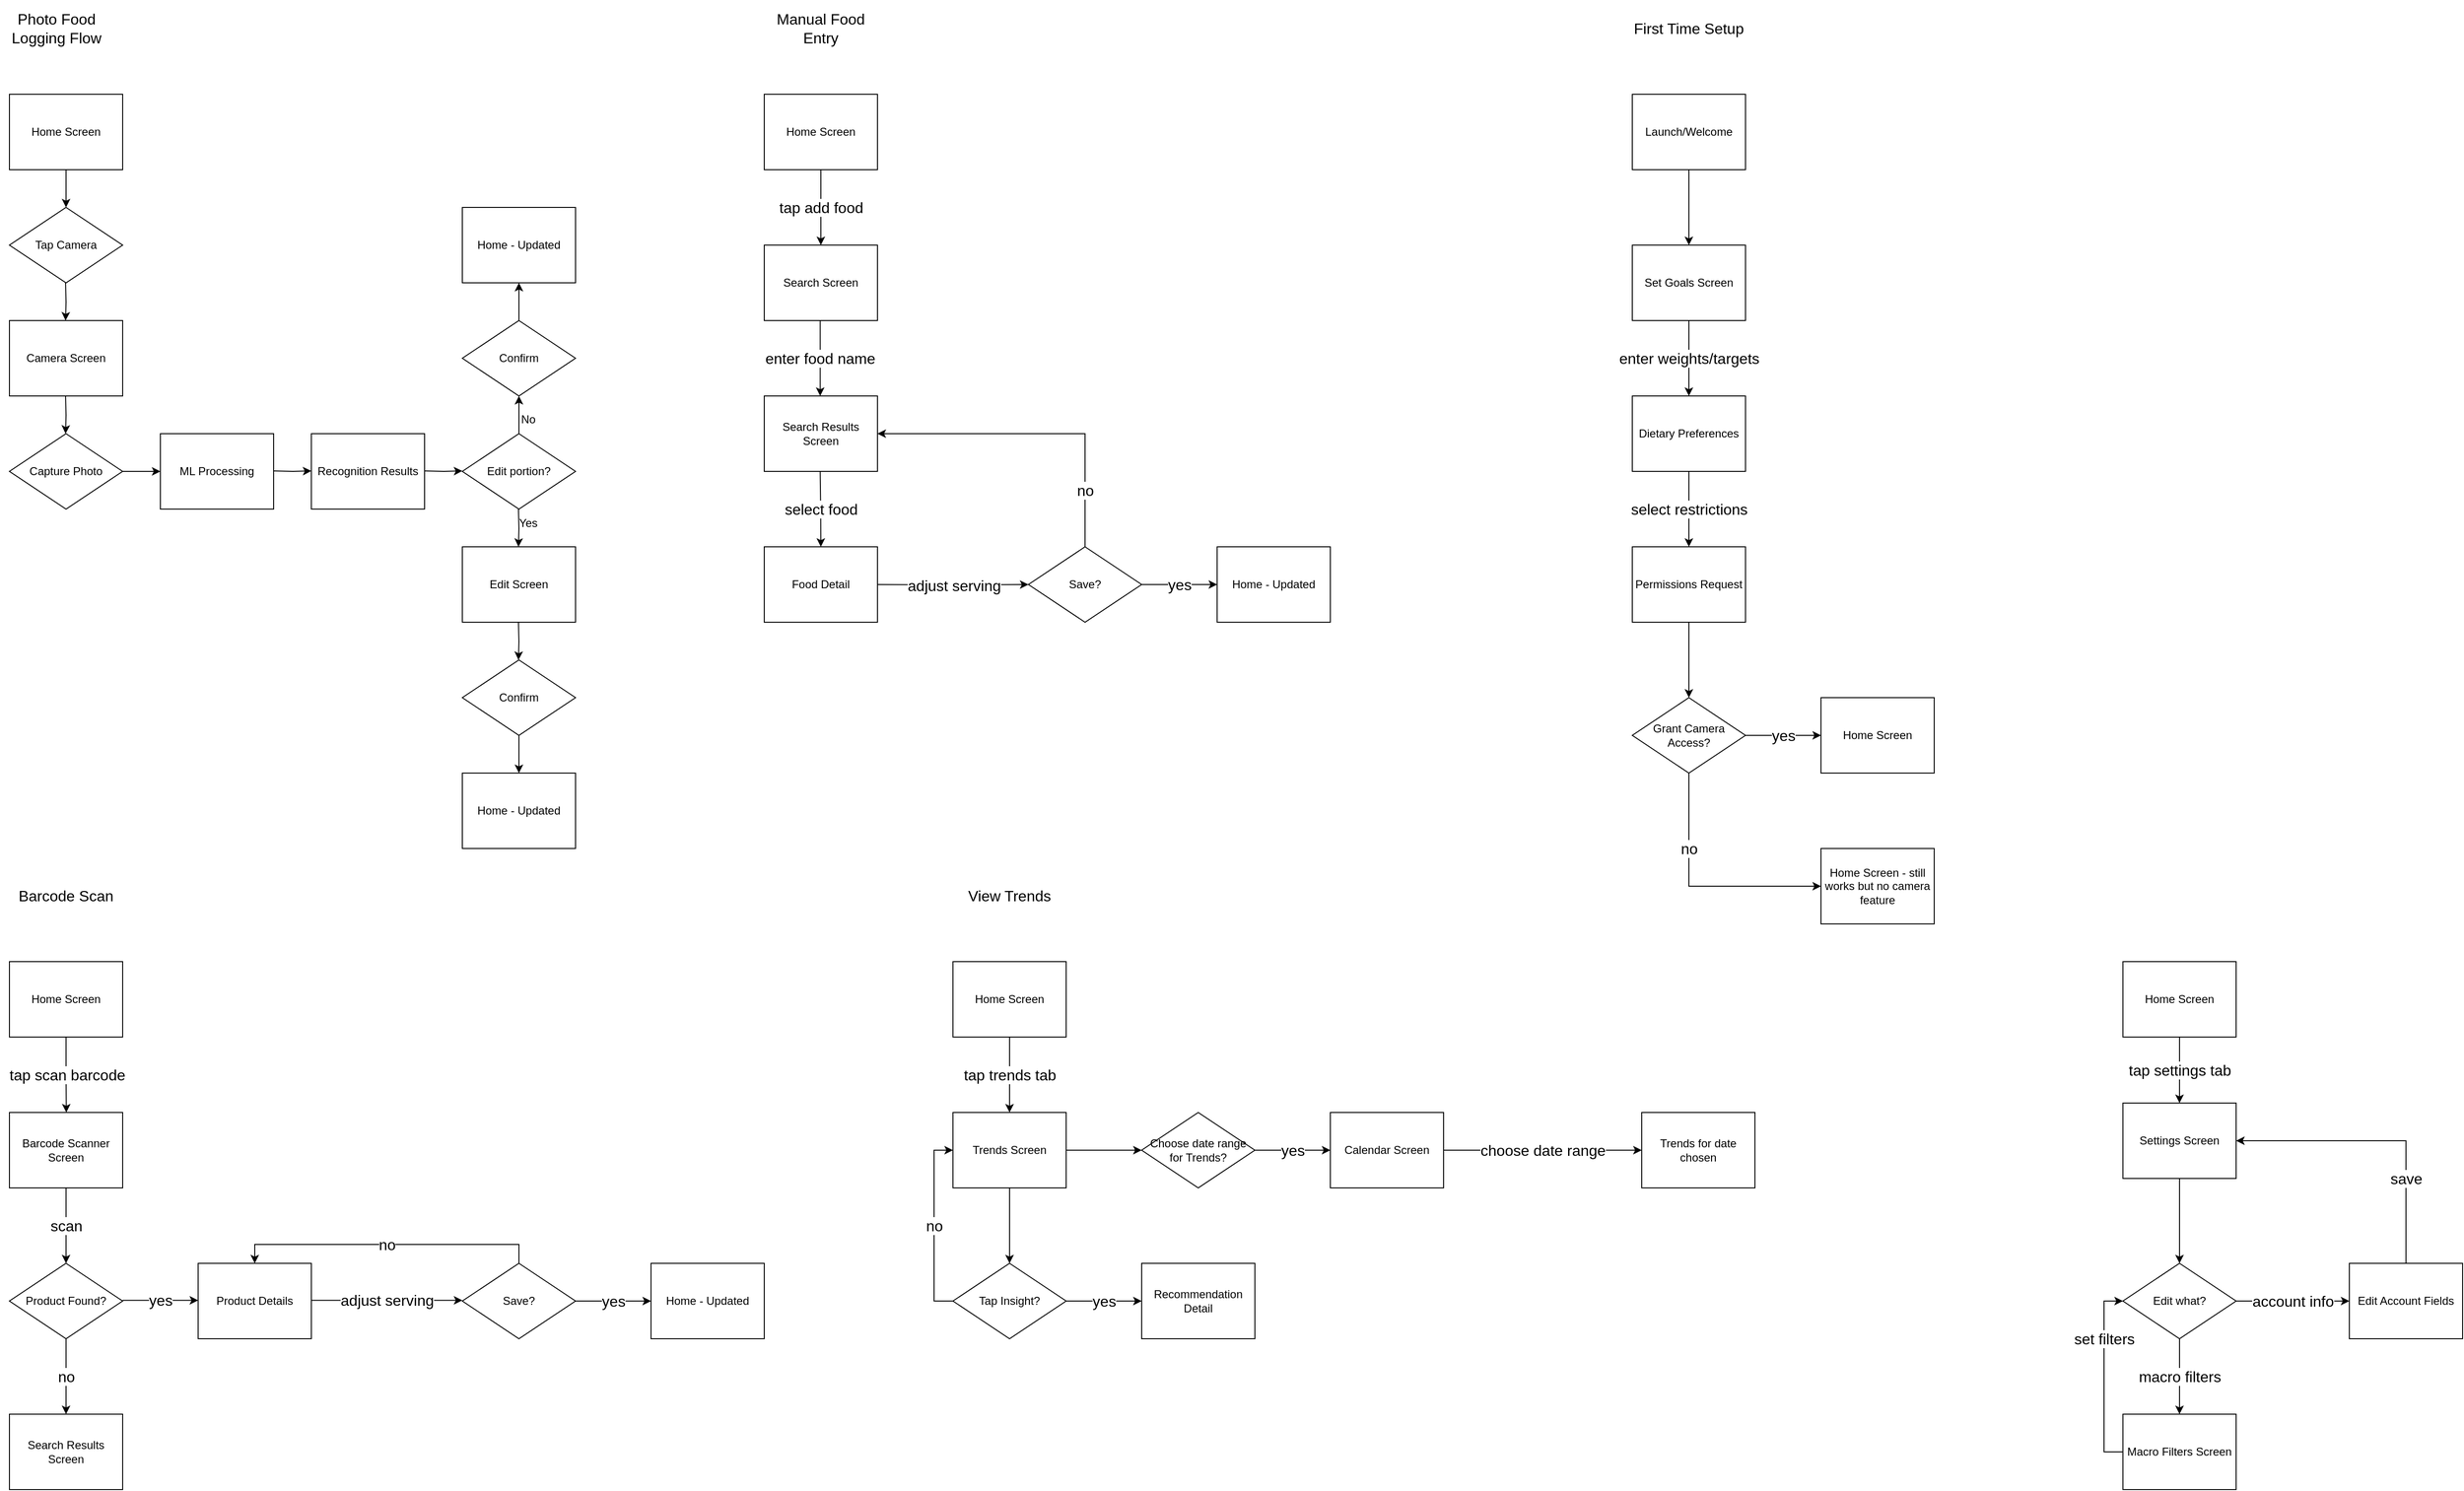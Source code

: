 <mxfile version="28.2.5">
  <diagram name="Page-1" id="edf60f1a-56cd-e834-aa8a-f176f3a09ee4">
    <mxGraphModel dx="2636" dy="2608" grid="1" gridSize="10" guides="1" tooltips="1" connect="1" arrows="1" fold="1" page="1" pageScale="1" pageWidth="1100" pageHeight="850" background="none" math="0" shadow="0">
      <root>
        <mxCell id="0" />
        <mxCell id="1" parent="0" />
        <mxCell id="UQSMR9rfrxmfWVXOI2dR-1" style="edgeStyle=orthogonalEdgeStyle;rounded=0;orthogonalLoop=1;jettySize=auto;html=1;exitX=0.5;exitY=1;exitDx=0;exitDy=0;" edge="1" parent="1" source="0BhQRku9kcQ7Qq6cpFIh-1">
          <mxGeometry relative="1" as="geometry">
            <mxPoint x="140" y="-630" as="sourcePoint" />
            <mxPoint x="140" y="-600" as="targetPoint" />
          </mxGeometry>
        </mxCell>
        <mxCell id="0BhQRku9kcQ7Qq6cpFIh-1" value="Home Screen" style="rounded=0;whiteSpace=wrap;html=1;" parent="1" vertex="1">
          <mxGeometry x="80" y="-720" width="120" height="80" as="geometry" />
        </mxCell>
        <mxCell id="0BhQRku9kcQ7Qq6cpFIh-2" value="Tap Camera" style="rhombus;whiteSpace=wrap;html=1;" parent="1" vertex="1">
          <mxGeometry x="80" y="-600" width="120" height="80" as="geometry" />
        </mxCell>
        <mxCell id="0BhQRku9kcQ7Qq6cpFIh-3" value="&lt;font style=&quot;font-size: 16px;&quot;&gt;Photo Food Logging Flow&lt;/font&gt;" style="text;html=1;align=center;verticalAlign=middle;whiteSpace=wrap;rounded=0;" parent="1" vertex="1">
          <mxGeometry x="70" y="-820" width="120" height="60" as="geometry" />
        </mxCell>
        <mxCell id="UQSMR9rfrxmfWVXOI2dR-3" value="Camera Screen" style="rounded=0;whiteSpace=wrap;html=1;" vertex="1" parent="1">
          <mxGeometry x="80" y="-480" width="120" height="80" as="geometry" />
        </mxCell>
        <mxCell id="UQSMR9rfrxmfWVXOI2dR-4" style="edgeStyle=orthogonalEdgeStyle;rounded=0;orthogonalLoop=1;jettySize=auto;html=1;exitX=0.5;exitY=1;exitDx=0;exitDy=0;" edge="1" parent="1">
          <mxGeometry relative="1" as="geometry">
            <mxPoint x="139.5" y="-520" as="sourcePoint" />
            <mxPoint x="139.5" y="-480" as="targetPoint" />
          </mxGeometry>
        </mxCell>
        <mxCell id="UQSMR9rfrxmfWVXOI2dR-10" style="edgeStyle=orthogonalEdgeStyle;rounded=0;orthogonalLoop=1;jettySize=auto;html=1;exitX=1;exitY=0.5;exitDx=0;exitDy=0;entryX=0;entryY=0.5;entryDx=0;entryDy=0;" edge="1" parent="1" source="UQSMR9rfrxmfWVXOI2dR-5" target="UQSMR9rfrxmfWVXOI2dR-7">
          <mxGeometry relative="1" as="geometry" />
        </mxCell>
        <mxCell id="UQSMR9rfrxmfWVXOI2dR-5" value="Capture Photo" style="rhombus;whiteSpace=wrap;html=1;" vertex="1" parent="1">
          <mxGeometry x="80" y="-360" width="120" height="80" as="geometry" />
        </mxCell>
        <mxCell id="UQSMR9rfrxmfWVXOI2dR-6" style="edgeStyle=orthogonalEdgeStyle;rounded=0;orthogonalLoop=1;jettySize=auto;html=1;exitX=0.5;exitY=1;exitDx=0;exitDy=0;" edge="1" parent="1">
          <mxGeometry relative="1" as="geometry">
            <mxPoint x="139.5" y="-400" as="sourcePoint" />
            <mxPoint x="139.5" y="-360" as="targetPoint" />
          </mxGeometry>
        </mxCell>
        <mxCell id="UQSMR9rfrxmfWVXOI2dR-7" value="ML Processing" style="rounded=0;whiteSpace=wrap;html=1;" vertex="1" parent="1">
          <mxGeometry x="240" y="-360" width="120" height="80" as="geometry" />
        </mxCell>
        <mxCell id="UQSMR9rfrxmfWVXOI2dR-11" value="Recognition Results" style="rounded=0;whiteSpace=wrap;html=1;" vertex="1" parent="1">
          <mxGeometry x="400" y="-360" width="120" height="80" as="geometry" />
        </mxCell>
        <mxCell id="UQSMR9rfrxmfWVXOI2dR-18" style="edgeStyle=orthogonalEdgeStyle;rounded=0;orthogonalLoop=1;jettySize=auto;html=1;exitX=0.5;exitY=0;exitDx=0;exitDy=0;entryX=0.5;entryY=1;entryDx=0;entryDy=0;" edge="1" parent="1" source="UQSMR9rfrxmfWVXOI2dR-12" target="UQSMR9rfrxmfWVXOI2dR-17">
          <mxGeometry relative="1" as="geometry" />
        </mxCell>
        <mxCell id="UQSMR9rfrxmfWVXOI2dR-12" value="Edit portion?" style="rhombus;whiteSpace=wrap;html=1;" vertex="1" parent="1">
          <mxGeometry x="560" y="-360" width="120" height="80" as="geometry" />
        </mxCell>
        <mxCell id="UQSMR9rfrxmfWVXOI2dR-13" style="edgeStyle=orthogonalEdgeStyle;rounded=0;orthogonalLoop=1;jettySize=auto;html=1;exitX=1;exitY=0.5;exitDx=0;exitDy=0;entryX=0;entryY=0.5;entryDx=0;entryDy=0;" edge="1" parent="1">
          <mxGeometry relative="1" as="geometry">
            <mxPoint x="360" y="-320.5" as="sourcePoint" />
            <mxPoint x="400" y="-320.5" as="targetPoint" />
          </mxGeometry>
        </mxCell>
        <mxCell id="UQSMR9rfrxmfWVXOI2dR-16" style="edgeStyle=orthogonalEdgeStyle;rounded=0;orthogonalLoop=1;jettySize=auto;html=1;exitX=1;exitY=0.5;exitDx=0;exitDy=0;entryX=0;entryY=0.5;entryDx=0;entryDy=0;" edge="1" parent="1">
          <mxGeometry relative="1" as="geometry">
            <mxPoint x="520" y="-320.5" as="sourcePoint" />
            <mxPoint x="560" y="-320.5" as="targetPoint" />
          </mxGeometry>
        </mxCell>
        <mxCell id="UQSMR9rfrxmfWVXOI2dR-21" style="edgeStyle=orthogonalEdgeStyle;rounded=0;orthogonalLoop=1;jettySize=auto;html=1;exitX=0.5;exitY=0;exitDx=0;exitDy=0;entryX=0.5;entryY=1;entryDx=0;entryDy=0;" edge="1" parent="1" source="UQSMR9rfrxmfWVXOI2dR-17" target="UQSMR9rfrxmfWVXOI2dR-20">
          <mxGeometry relative="1" as="geometry" />
        </mxCell>
        <mxCell id="UQSMR9rfrxmfWVXOI2dR-17" value="Confirm" style="rhombus;whiteSpace=wrap;html=1;" vertex="1" parent="1">
          <mxGeometry x="560" y="-480" width="120" height="80" as="geometry" />
        </mxCell>
        <mxCell id="UQSMR9rfrxmfWVXOI2dR-19" value="No" style="text;strokeColor=none;align=center;fillColor=none;html=1;verticalAlign=middle;whiteSpace=wrap;rounded=0;" vertex="1" parent="1">
          <mxGeometry x="600" y="-390" width="60" height="30" as="geometry" />
        </mxCell>
        <mxCell id="UQSMR9rfrxmfWVXOI2dR-20" value="Home - Updated" style="rounded=0;whiteSpace=wrap;html=1;" vertex="1" parent="1">
          <mxGeometry x="560" y="-600" width="120" height="80" as="geometry" />
        </mxCell>
        <mxCell id="UQSMR9rfrxmfWVXOI2dR-22" value="Edit Screen" style="rounded=0;whiteSpace=wrap;html=1;" vertex="1" parent="1">
          <mxGeometry x="560" y="-240" width="120" height="80" as="geometry" />
        </mxCell>
        <mxCell id="UQSMR9rfrxmfWVXOI2dR-29" style="edgeStyle=orthogonalEdgeStyle;rounded=0;orthogonalLoop=1;jettySize=auto;html=1;exitX=0.5;exitY=1;exitDx=0;exitDy=0;entryX=0.5;entryY=0;entryDx=0;entryDy=0;" edge="1" source="UQSMR9rfrxmfWVXOI2dR-30" target="UQSMR9rfrxmfWVXOI2dR-31" parent="1">
          <mxGeometry relative="1" as="geometry" />
        </mxCell>
        <mxCell id="UQSMR9rfrxmfWVXOI2dR-30" value="Confirm" style="rhombus;whiteSpace=wrap;html=1;" vertex="1" parent="1">
          <mxGeometry x="560" y="-120" width="120" height="80" as="geometry" />
        </mxCell>
        <mxCell id="UQSMR9rfrxmfWVXOI2dR-31" value="Home - Updated" style="rounded=0;whiteSpace=wrap;html=1;" vertex="1" parent="1">
          <mxGeometry x="560" width="120" height="80" as="geometry" />
        </mxCell>
        <mxCell id="UQSMR9rfrxmfWVXOI2dR-32" style="edgeStyle=orthogonalEdgeStyle;rounded=0;orthogonalLoop=1;jettySize=auto;html=1;exitX=0.5;exitY=1;exitDx=0;exitDy=0;entryX=0.5;entryY=0;entryDx=0;entryDy=0;" edge="1" parent="1">
          <mxGeometry relative="1" as="geometry">
            <mxPoint x="619.5" y="-160" as="sourcePoint" />
            <mxPoint x="619.5" y="-120" as="targetPoint" />
          </mxGeometry>
        </mxCell>
        <mxCell id="UQSMR9rfrxmfWVXOI2dR-33" style="edgeStyle=orthogonalEdgeStyle;rounded=0;orthogonalLoop=1;jettySize=auto;html=1;exitX=0.5;exitY=1;exitDx=0;exitDy=0;entryX=0.5;entryY=0;entryDx=0;entryDy=0;" edge="1" parent="1">
          <mxGeometry relative="1" as="geometry">
            <mxPoint x="619.5" y="-280" as="sourcePoint" />
            <mxPoint x="619.5" y="-240" as="targetPoint" />
          </mxGeometry>
        </mxCell>
        <mxCell id="UQSMR9rfrxmfWVXOI2dR-34" value="Yes" style="text;strokeColor=none;align=center;fillColor=none;html=1;verticalAlign=middle;whiteSpace=wrap;rounded=0;" vertex="1" parent="1">
          <mxGeometry x="600" y="-280" width="60" height="30" as="geometry" />
        </mxCell>
        <mxCell id="UQSMR9rfrxmfWVXOI2dR-35" value="&lt;font style=&quot;font-size: 16px;&quot;&gt;tap add food&lt;/font&gt;" style="edgeStyle=orthogonalEdgeStyle;rounded=0;orthogonalLoop=1;jettySize=auto;html=1;exitX=0.5;exitY=1;exitDx=0;exitDy=0;entryX=0.5;entryY=0;entryDx=0;entryDy=0;" edge="1" source="UQSMR9rfrxmfWVXOI2dR-36" parent="1" target="UQSMR9rfrxmfWVXOI2dR-38">
          <mxGeometry relative="1" as="geometry">
            <mxPoint x="940" y="-630" as="sourcePoint" />
            <mxPoint x="940" y="-600" as="targetPoint" />
          </mxGeometry>
        </mxCell>
        <mxCell id="UQSMR9rfrxmfWVXOI2dR-36" value="Home Screen" style="rounded=0;whiteSpace=wrap;html=1;" vertex="1" parent="1">
          <mxGeometry x="880" y="-720" width="120" height="80" as="geometry" />
        </mxCell>
        <mxCell id="UQSMR9rfrxmfWVXOI2dR-38" value="Search Screen" style="rounded=0;whiteSpace=wrap;html=1;" vertex="1" parent="1">
          <mxGeometry x="880" y="-560" width="120" height="80" as="geometry" />
        </mxCell>
        <mxCell id="UQSMR9rfrxmfWVXOI2dR-43" value="Search Results Screen" style="rounded=0;whiteSpace=wrap;html=1;" vertex="1" parent="1">
          <mxGeometry x="880" y="-400" width="120" height="80" as="geometry" />
        </mxCell>
        <mxCell id="UQSMR9rfrxmfWVXOI2dR-44" value="Food Detail" style="rounded=0;whiteSpace=wrap;html=1;" vertex="1" parent="1">
          <mxGeometry x="880" y="-240" width="120" height="80" as="geometry" />
        </mxCell>
        <mxCell id="UQSMR9rfrxmfWVXOI2dR-48" value="&lt;font style=&quot;font-size: 16px;&quot;&gt;adjust serving&lt;/font&gt;" style="edgeStyle=orthogonalEdgeStyle;rounded=0;orthogonalLoop=1;jettySize=auto;html=1;entryX=0;entryY=0.5;entryDx=0;entryDy=0;" edge="1" parent="1" target="UQSMR9rfrxmfWVXOI2dR-66">
          <mxGeometry relative="1" as="geometry">
            <mxPoint x="1000" y="-200" as="sourcePoint" />
            <mxPoint x="1030" y="-200.64" as="targetPoint" />
          </mxGeometry>
        </mxCell>
        <mxCell id="UQSMR9rfrxmfWVXOI2dR-52" value="Home - Updated" style="rounded=0;whiteSpace=wrap;html=1;" vertex="1" parent="1">
          <mxGeometry x="1360" y="-240" width="120" height="80" as="geometry" />
        </mxCell>
        <mxCell id="UQSMR9rfrxmfWVXOI2dR-57" value="&lt;font style=&quot;font-size: 16px;&quot;&gt;select food&lt;/font&gt;" style="edgeStyle=orthogonalEdgeStyle;rounded=0;orthogonalLoop=1;jettySize=auto;html=1;exitX=0.5;exitY=1;exitDx=0;exitDy=0;entryX=0.5;entryY=0;entryDx=0;entryDy=0;" edge="1" parent="1" target="UQSMR9rfrxmfWVXOI2dR-44">
          <mxGeometry relative="1" as="geometry">
            <mxPoint x="939.29" y="-320" as="sourcePoint" />
            <mxPoint x="939.29" y="-280" as="targetPoint" />
          </mxGeometry>
        </mxCell>
        <mxCell id="UQSMR9rfrxmfWVXOI2dR-62" value="&lt;font style=&quot;font-size: 16px;&quot;&gt;enter food name&lt;/font&gt;" style="edgeStyle=orthogonalEdgeStyle;rounded=0;orthogonalLoop=1;jettySize=auto;html=1;exitX=0.5;exitY=1;exitDx=0;exitDy=0;entryX=0.5;entryY=0;entryDx=0;entryDy=0;" edge="1" parent="1">
          <mxGeometry relative="1" as="geometry">
            <mxPoint x="939.29" y="-480" as="sourcePoint" />
            <mxPoint x="939.29" y="-400" as="targetPoint" />
          </mxGeometry>
        </mxCell>
        <mxCell id="UQSMR9rfrxmfWVXOI2dR-68" value="&lt;font style=&quot;font-size: 16px;&quot;&gt;no&lt;/font&gt;" style="edgeStyle=orthogonalEdgeStyle;rounded=0;orthogonalLoop=1;jettySize=auto;html=1;exitX=0.5;exitY=0;exitDx=0;exitDy=0;entryX=1;entryY=0.5;entryDx=0;entryDy=0;" edge="1" parent="1" source="UQSMR9rfrxmfWVXOI2dR-66" target="UQSMR9rfrxmfWVXOI2dR-43">
          <mxGeometry x="-0.647" relative="1" as="geometry">
            <mxPoint as="offset" />
          </mxGeometry>
        </mxCell>
        <mxCell id="UQSMR9rfrxmfWVXOI2dR-70" value="&lt;font style=&quot;font-size: 16px;&quot;&gt;yes&lt;/font&gt;" style="edgeStyle=orthogonalEdgeStyle;rounded=0;orthogonalLoop=1;jettySize=auto;html=1;exitX=1;exitY=0.5;exitDx=0;exitDy=0;entryX=0;entryY=0.5;entryDx=0;entryDy=0;" edge="1" parent="1" source="UQSMR9rfrxmfWVXOI2dR-66" target="UQSMR9rfrxmfWVXOI2dR-52">
          <mxGeometry relative="1" as="geometry" />
        </mxCell>
        <mxCell id="UQSMR9rfrxmfWVXOI2dR-66" value="Save?" style="rhombus;whiteSpace=wrap;html=1;" vertex="1" parent="1">
          <mxGeometry x="1160" y="-240" width="120" height="80" as="geometry" />
        </mxCell>
        <mxCell id="UQSMR9rfrxmfWVXOI2dR-71" value="&lt;font style=&quot;font-size: 16px;&quot;&gt;Manual Food Entry&lt;/font&gt;" style="text;html=1;align=center;verticalAlign=middle;whiteSpace=wrap;rounded=0;" vertex="1" parent="1">
          <mxGeometry x="880" y="-820" width="120" height="60" as="geometry" />
        </mxCell>
        <mxCell id="UQSMR9rfrxmfWVXOI2dR-75" value="tap scan barcode" style="edgeStyle=orthogonalEdgeStyle;rounded=0;orthogonalLoop=1;jettySize=auto;html=1;exitX=0.5;exitY=1;exitDx=0;exitDy=0;fontSize=16;" edge="1" parent="1" source="UQSMR9rfrxmfWVXOI2dR-74">
          <mxGeometry relative="1" as="geometry">
            <mxPoint x="140.286" y="360" as="targetPoint" />
          </mxGeometry>
        </mxCell>
        <mxCell id="UQSMR9rfrxmfWVXOI2dR-74" value="Home Screen" style="rounded=0;whiteSpace=wrap;html=1;" vertex="1" parent="1">
          <mxGeometry x="80" y="200" width="120" height="80" as="geometry" />
        </mxCell>
        <mxCell id="UQSMR9rfrxmfWVXOI2dR-80" value="scan" style="edgeStyle=orthogonalEdgeStyle;rounded=0;orthogonalLoop=1;jettySize=auto;html=1;exitX=0.5;exitY=1;exitDx=0;exitDy=0;entryX=0.5;entryY=0;entryDx=0;entryDy=0;fontSize=16;" edge="1" parent="1" source="UQSMR9rfrxmfWVXOI2dR-76" target="UQSMR9rfrxmfWVXOI2dR-77">
          <mxGeometry relative="1" as="geometry" />
        </mxCell>
        <mxCell id="UQSMR9rfrxmfWVXOI2dR-76" value="Barcode Scanner Screen" style="rounded=0;whiteSpace=wrap;html=1;" vertex="1" parent="1">
          <mxGeometry x="80" y="360" width="120" height="80" as="geometry" />
        </mxCell>
        <mxCell id="UQSMR9rfrxmfWVXOI2dR-86" value="no" style="edgeStyle=orthogonalEdgeStyle;rounded=0;orthogonalLoop=1;jettySize=auto;html=1;exitX=0.5;exitY=1;exitDx=0;exitDy=0;entryX=0.5;entryY=0;entryDx=0;entryDy=0;fontSize=16;" edge="1" parent="1" source="UQSMR9rfrxmfWVXOI2dR-77" target="UQSMR9rfrxmfWVXOI2dR-85">
          <mxGeometry relative="1" as="geometry" />
        </mxCell>
        <mxCell id="UQSMR9rfrxmfWVXOI2dR-77" value="Product Found?" style="rhombus;whiteSpace=wrap;html=1;" vertex="1" parent="1">
          <mxGeometry x="80" y="520" width="120" height="80" as="geometry" />
        </mxCell>
        <mxCell id="UQSMR9rfrxmfWVXOI2dR-81" value="&lt;font style=&quot;font-size: 16px;&quot;&gt;yes&lt;/font&gt;" style="edgeStyle=orthogonalEdgeStyle;rounded=0;orthogonalLoop=1;jettySize=auto;html=1;exitX=1;exitY=0.5;exitDx=0;exitDy=0;entryX=0;entryY=0.5;entryDx=0;entryDy=0;" edge="1" parent="1">
          <mxGeometry relative="1" as="geometry">
            <mxPoint x="200" y="559.29" as="sourcePoint" />
            <mxPoint x="280" y="559.29" as="targetPoint" />
          </mxGeometry>
        </mxCell>
        <mxCell id="UQSMR9rfrxmfWVXOI2dR-82" value="Product Details" style="rounded=0;whiteSpace=wrap;html=1;" vertex="1" parent="1">
          <mxGeometry x="280" y="520" width="120" height="80" as="geometry" />
        </mxCell>
        <mxCell id="UQSMR9rfrxmfWVXOI2dR-83" value="&lt;font style=&quot;font-size: 16px;&quot;&gt;adjust serving&lt;/font&gt;" style="edgeStyle=orthogonalEdgeStyle;rounded=0;orthogonalLoop=1;jettySize=auto;html=1;entryX=0;entryY=0.5;entryDx=0;entryDy=0;" edge="1" parent="1">
          <mxGeometry relative="1" as="geometry">
            <mxPoint x="400" y="559.29" as="sourcePoint" />
            <mxPoint x="560" y="559.29" as="targetPoint" />
          </mxGeometry>
        </mxCell>
        <mxCell id="UQSMR9rfrxmfWVXOI2dR-88" value="yes" style="edgeStyle=orthogonalEdgeStyle;rounded=0;orthogonalLoop=1;jettySize=auto;html=1;exitX=1;exitY=0.5;exitDx=0;exitDy=0;entryX=0;entryY=0.5;entryDx=0;entryDy=0;fontSize=16;" edge="1" parent="1" source="UQSMR9rfrxmfWVXOI2dR-84" target="UQSMR9rfrxmfWVXOI2dR-87">
          <mxGeometry relative="1" as="geometry" />
        </mxCell>
        <mxCell id="UQSMR9rfrxmfWVXOI2dR-89" value="no" style="edgeStyle=orthogonalEdgeStyle;rounded=0;orthogonalLoop=1;jettySize=auto;html=1;exitX=0.5;exitY=0;exitDx=0;exitDy=0;entryX=0.5;entryY=0;entryDx=0;entryDy=0;fontSize=16;" edge="1" parent="1" source="UQSMR9rfrxmfWVXOI2dR-84" target="UQSMR9rfrxmfWVXOI2dR-82">
          <mxGeometry relative="1" as="geometry" />
        </mxCell>
        <mxCell id="UQSMR9rfrxmfWVXOI2dR-84" value="Save?" style="rhombus;whiteSpace=wrap;html=1;" vertex="1" parent="1">
          <mxGeometry x="560" y="520" width="120" height="80" as="geometry" />
        </mxCell>
        <mxCell id="UQSMR9rfrxmfWVXOI2dR-85" value="Search Results Screen" style="rounded=0;whiteSpace=wrap;html=1;" vertex="1" parent="1">
          <mxGeometry x="80" y="680" width="120" height="80" as="geometry" />
        </mxCell>
        <mxCell id="UQSMR9rfrxmfWVXOI2dR-87" value="Home - Updated" style="rounded=0;whiteSpace=wrap;html=1;" vertex="1" parent="1">
          <mxGeometry x="760" y="520" width="120" height="80" as="geometry" />
        </mxCell>
        <mxCell id="UQSMR9rfrxmfWVXOI2dR-90" value="&lt;font style=&quot;font-size: 16px;&quot;&gt;Barcode Scan&lt;/font&gt;" style="text;html=1;align=center;verticalAlign=middle;whiteSpace=wrap;rounded=0;" vertex="1" parent="1">
          <mxGeometry x="80" y="100" width="120" height="60" as="geometry" />
        </mxCell>
        <mxCell id="UQSMR9rfrxmfWVXOI2dR-91" value="&lt;font style=&quot;font-size: 16px;&quot;&gt;View Trends&lt;/font&gt;" style="text;html=1;align=center;verticalAlign=middle;whiteSpace=wrap;rounded=0;" vertex="1" parent="1">
          <mxGeometry x="1080" y="100" width="120" height="60" as="geometry" />
        </mxCell>
        <mxCell id="UQSMR9rfrxmfWVXOI2dR-94" value="tap trends tab" style="edgeStyle=orthogonalEdgeStyle;rounded=0;orthogonalLoop=1;jettySize=auto;html=1;exitX=0.5;exitY=1;exitDx=0;exitDy=0;entryX=0.5;entryY=0;entryDx=0;entryDy=0;fontSize=16;" edge="1" parent="1" source="UQSMR9rfrxmfWVXOI2dR-92" target="UQSMR9rfrxmfWVXOI2dR-93">
          <mxGeometry relative="1" as="geometry" />
        </mxCell>
        <mxCell id="UQSMR9rfrxmfWVXOI2dR-92" value="Home Screen" style="rounded=0;whiteSpace=wrap;html=1;" vertex="1" parent="1">
          <mxGeometry x="1080" y="200" width="120" height="80" as="geometry" />
        </mxCell>
        <mxCell id="UQSMR9rfrxmfWVXOI2dR-98" style="edgeStyle=orthogonalEdgeStyle;rounded=0;orthogonalLoop=1;jettySize=auto;html=1;exitX=1;exitY=0.5;exitDx=0;exitDy=0;entryX=0;entryY=0.5;entryDx=0;entryDy=0;" edge="1" parent="1" source="UQSMR9rfrxmfWVXOI2dR-93" target="UQSMR9rfrxmfWVXOI2dR-96">
          <mxGeometry relative="1" as="geometry" />
        </mxCell>
        <mxCell id="UQSMR9rfrxmfWVXOI2dR-103" style="edgeStyle=orthogonalEdgeStyle;rounded=0;orthogonalLoop=1;jettySize=auto;html=1;exitX=0.5;exitY=1;exitDx=0;exitDy=0;entryX=0.5;entryY=0;entryDx=0;entryDy=0;" edge="1" parent="1" source="UQSMR9rfrxmfWVXOI2dR-93" target="UQSMR9rfrxmfWVXOI2dR-102">
          <mxGeometry relative="1" as="geometry" />
        </mxCell>
        <mxCell id="UQSMR9rfrxmfWVXOI2dR-93" value="Trends Screen" style="rounded=0;whiteSpace=wrap;html=1;" vertex="1" parent="1">
          <mxGeometry x="1080" y="360" width="120" height="80" as="geometry" />
        </mxCell>
        <mxCell id="UQSMR9rfrxmfWVXOI2dR-101" value="choose date range" style="edgeStyle=orthogonalEdgeStyle;rounded=0;orthogonalLoop=1;jettySize=auto;html=1;exitX=1;exitY=0.5;exitDx=0;exitDy=0;entryX=0;entryY=0.5;entryDx=0;entryDy=0;fontSize=16;" edge="1" parent="1" source="UQSMR9rfrxmfWVXOI2dR-95" target="UQSMR9rfrxmfWVXOI2dR-100">
          <mxGeometry relative="1" as="geometry" />
        </mxCell>
        <mxCell id="UQSMR9rfrxmfWVXOI2dR-95" value="Calendar Screen" style="rounded=0;whiteSpace=wrap;html=1;" vertex="1" parent="1">
          <mxGeometry x="1480" y="360" width="120" height="80" as="geometry" />
        </mxCell>
        <mxCell id="UQSMR9rfrxmfWVXOI2dR-99" value="yes" style="edgeStyle=orthogonalEdgeStyle;rounded=0;orthogonalLoop=1;jettySize=auto;html=1;exitX=1;exitY=0.5;exitDx=0;exitDy=0;entryX=0;entryY=0.5;entryDx=0;entryDy=0;fontSize=16;" edge="1" parent="1" source="UQSMR9rfrxmfWVXOI2dR-96" target="UQSMR9rfrxmfWVXOI2dR-95">
          <mxGeometry relative="1" as="geometry" />
        </mxCell>
        <mxCell id="UQSMR9rfrxmfWVXOI2dR-96" value="Choose date range for Trends?" style="rhombus;whiteSpace=wrap;html=1;" vertex="1" parent="1">
          <mxGeometry x="1280" y="360" width="120" height="80" as="geometry" />
        </mxCell>
        <mxCell id="UQSMR9rfrxmfWVXOI2dR-100" value="Trends for date chosen" style="rounded=0;whiteSpace=wrap;html=1;" vertex="1" parent="1">
          <mxGeometry x="1810" y="360" width="120" height="80" as="geometry" />
        </mxCell>
        <mxCell id="UQSMR9rfrxmfWVXOI2dR-104" value="no" style="edgeStyle=orthogonalEdgeStyle;rounded=0;orthogonalLoop=1;jettySize=auto;html=1;exitX=0;exitY=0.5;exitDx=0;exitDy=0;entryX=0;entryY=0.5;entryDx=0;entryDy=0;fontSize=16;" edge="1" parent="1" source="UQSMR9rfrxmfWVXOI2dR-102" target="UQSMR9rfrxmfWVXOI2dR-93">
          <mxGeometry relative="1" as="geometry" />
        </mxCell>
        <mxCell id="UQSMR9rfrxmfWVXOI2dR-106" value="yes" style="edgeStyle=orthogonalEdgeStyle;rounded=0;orthogonalLoop=1;jettySize=auto;html=1;exitX=1;exitY=0.5;exitDx=0;exitDy=0;entryX=0;entryY=0.5;entryDx=0;entryDy=0;fontSize=16;" edge="1" parent="1" source="UQSMR9rfrxmfWVXOI2dR-102" target="UQSMR9rfrxmfWVXOI2dR-105">
          <mxGeometry relative="1" as="geometry" />
        </mxCell>
        <mxCell id="UQSMR9rfrxmfWVXOI2dR-102" value="Tap Insight?" style="rhombus;whiteSpace=wrap;html=1;" vertex="1" parent="1">
          <mxGeometry x="1080" y="520" width="120" height="80" as="geometry" />
        </mxCell>
        <mxCell id="UQSMR9rfrxmfWVXOI2dR-105" value="Recommendation Detail" style="rounded=0;whiteSpace=wrap;html=1;" vertex="1" parent="1">
          <mxGeometry x="1280" y="520" width="120" height="80" as="geometry" />
        </mxCell>
        <mxCell id="UQSMR9rfrxmfWVXOI2dR-109" style="edgeStyle=orthogonalEdgeStyle;rounded=0;orthogonalLoop=1;jettySize=auto;html=1;exitX=0.5;exitY=1;exitDx=0;exitDy=0;entryX=0.5;entryY=0;entryDx=0;entryDy=0;" edge="1" parent="1" source="UQSMR9rfrxmfWVXOI2dR-107" target="UQSMR9rfrxmfWVXOI2dR-108">
          <mxGeometry relative="1" as="geometry" />
        </mxCell>
        <mxCell id="UQSMR9rfrxmfWVXOI2dR-107" value="Launch/Welcome" style="rounded=0;whiteSpace=wrap;html=1;" vertex="1" parent="1">
          <mxGeometry x="1800" y="-720" width="120" height="80" as="geometry" />
        </mxCell>
        <mxCell id="UQSMR9rfrxmfWVXOI2dR-112" value="enter weights/targets" style="edgeStyle=orthogonalEdgeStyle;rounded=0;orthogonalLoop=1;jettySize=auto;html=1;exitX=0.5;exitY=1;exitDx=0;exitDy=0;entryX=0.5;entryY=0;entryDx=0;entryDy=0;fontSize=16;" edge="1" parent="1" source="UQSMR9rfrxmfWVXOI2dR-108" target="UQSMR9rfrxmfWVXOI2dR-111">
          <mxGeometry relative="1" as="geometry" />
        </mxCell>
        <mxCell id="UQSMR9rfrxmfWVXOI2dR-108" value="Set Goals Screen" style="rounded=0;whiteSpace=wrap;html=1;" vertex="1" parent="1">
          <mxGeometry x="1800" y="-560" width="120" height="80" as="geometry" />
        </mxCell>
        <mxCell id="UQSMR9rfrxmfWVXOI2dR-110" value="&lt;font style=&quot;font-size: 16px;&quot;&gt;First Time Setup&lt;/font&gt;" style="text;html=1;align=center;verticalAlign=middle;whiteSpace=wrap;rounded=0;" vertex="1" parent="1">
          <mxGeometry x="1800" y="-820" width="120" height="60" as="geometry" />
        </mxCell>
        <mxCell id="UQSMR9rfrxmfWVXOI2dR-114" value="select restrictions" style="edgeStyle=orthogonalEdgeStyle;rounded=0;orthogonalLoop=1;jettySize=auto;html=1;exitX=0.5;exitY=1;exitDx=0;exitDy=0;entryX=0.5;entryY=0;entryDx=0;entryDy=0;fontSize=16;" edge="1" parent="1" source="UQSMR9rfrxmfWVXOI2dR-111" target="UQSMR9rfrxmfWVXOI2dR-113">
          <mxGeometry relative="1" as="geometry" />
        </mxCell>
        <mxCell id="UQSMR9rfrxmfWVXOI2dR-111" value="Dietary Preferences" style="rounded=0;whiteSpace=wrap;html=1;" vertex="1" parent="1">
          <mxGeometry x="1800" y="-400" width="120" height="80" as="geometry" />
        </mxCell>
        <mxCell id="UQSMR9rfrxmfWVXOI2dR-117" style="edgeStyle=orthogonalEdgeStyle;rounded=0;orthogonalLoop=1;jettySize=auto;html=1;exitX=0.5;exitY=1;exitDx=0;exitDy=0;entryX=0.5;entryY=0;entryDx=0;entryDy=0;fontSize=16;" edge="1" parent="1" source="UQSMR9rfrxmfWVXOI2dR-113" target="UQSMR9rfrxmfWVXOI2dR-115">
          <mxGeometry relative="1" as="geometry" />
        </mxCell>
        <mxCell id="UQSMR9rfrxmfWVXOI2dR-113" value="Permissions Request" style="rounded=0;whiteSpace=wrap;html=1;" vertex="1" parent="1">
          <mxGeometry x="1800" y="-240" width="120" height="80" as="geometry" />
        </mxCell>
        <mxCell id="UQSMR9rfrxmfWVXOI2dR-119" value="yes" style="edgeStyle=orthogonalEdgeStyle;rounded=0;orthogonalLoop=1;jettySize=auto;html=1;exitX=1;exitY=0.5;exitDx=0;exitDy=0;entryX=0;entryY=0.5;entryDx=0;entryDy=0;fontSize=16;" edge="1" parent="1" source="UQSMR9rfrxmfWVXOI2dR-115" target="UQSMR9rfrxmfWVXOI2dR-116">
          <mxGeometry relative="1" as="geometry" />
        </mxCell>
        <mxCell id="UQSMR9rfrxmfWVXOI2dR-121" value="no" style="edgeStyle=orthogonalEdgeStyle;rounded=0;orthogonalLoop=1;jettySize=auto;html=1;exitX=0.5;exitY=1;exitDx=0;exitDy=0;entryX=0;entryY=0.5;entryDx=0;entryDy=0;fontSize=16;" edge="1" parent="1" source="UQSMR9rfrxmfWVXOI2dR-115" target="UQSMR9rfrxmfWVXOI2dR-120">
          <mxGeometry x="-0.385" relative="1" as="geometry">
            <mxPoint as="offset" />
          </mxGeometry>
        </mxCell>
        <mxCell id="UQSMR9rfrxmfWVXOI2dR-115" value="Grant Camera Access?" style="rhombus;whiteSpace=wrap;html=1;" vertex="1" parent="1">
          <mxGeometry x="1800" y="-80" width="120" height="80" as="geometry" />
        </mxCell>
        <mxCell id="UQSMR9rfrxmfWVXOI2dR-116" value="Home Screen" style="rounded=0;whiteSpace=wrap;html=1;" vertex="1" parent="1">
          <mxGeometry x="2000" y="-80" width="120" height="80" as="geometry" />
        </mxCell>
        <mxCell id="UQSMR9rfrxmfWVXOI2dR-120" value="Home Screen - still works but no camera feature" style="rounded=0;whiteSpace=wrap;html=1;" vertex="1" parent="1">
          <mxGeometry x="2000" y="80" width="120" height="80" as="geometry" />
        </mxCell>
        <mxCell id="UQSMR9rfrxmfWVXOI2dR-124" value="tap settings tab" style="edgeStyle=orthogonalEdgeStyle;rounded=0;orthogonalLoop=1;jettySize=auto;html=1;exitX=0.5;exitY=1;exitDx=0;exitDy=0;entryX=0.5;entryY=0;entryDx=0;entryDy=0;fontSize=16;" edge="1" parent="1" source="UQSMR9rfrxmfWVXOI2dR-122" target="UQSMR9rfrxmfWVXOI2dR-123">
          <mxGeometry relative="1" as="geometry" />
        </mxCell>
        <mxCell id="UQSMR9rfrxmfWVXOI2dR-122" value="Home Screen" style="rounded=0;whiteSpace=wrap;html=1;" vertex="1" parent="1">
          <mxGeometry x="2320" y="200" width="120" height="80" as="geometry" />
        </mxCell>
        <mxCell id="UQSMR9rfrxmfWVXOI2dR-127" style="edgeStyle=orthogonalEdgeStyle;rounded=0;orthogonalLoop=1;jettySize=auto;html=1;exitX=0.5;exitY=1;exitDx=0;exitDy=0;entryX=0.5;entryY=0;entryDx=0;entryDy=0;" edge="1" parent="1" source="UQSMR9rfrxmfWVXOI2dR-123" target="UQSMR9rfrxmfWVXOI2dR-125">
          <mxGeometry relative="1" as="geometry" />
        </mxCell>
        <mxCell id="UQSMR9rfrxmfWVXOI2dR-123" value="Settings Screen" style="rounded=0;whiteSpace=wrap;html=1;" vertex="1" parent="1">
          <mxGeometry x="2320" y="350" width="120" height="80" as="geometry" />
        </mxCell>
        <mxCell id="UQSMR9rfrxmfWVXOI2dR-131" value="account info" style="edgeStyle=orthogonalEdgeStyle;rounded=0;orthogonalLoop=1;jettySize=auto;html=1;exitX=1;exitY=0.5;exitDx=0;exitDy=0;entryX=0;entryY=0.5;entryDx=0;entryDy=0;fontSize=16;" edge="1" parent="1" source="UQSMR9rfrxmfWVXOI2dR-125" target="UQSMR9rfrxmfWVXOI2dR-129">
          <mxGeometry relative="1" as="geometry" />
        </mxCell>
        <mxCell id="UQSMR9rfrxmfWVXOI2dR-134" value="macro filters" style="edgeStyle=orthogonalEdgeStyle;rounded=0;orthogonalLoop=1;jettySize=auto;html=1;exitX=0.5;exitY=1;exitDx=0;exitDy=0;entryX=0.5;entryY=0;entryDx=0;entryDy=0;fontSize=16;" edge="1" parent="1" source="UQSMR9rfrxmfWVXOI2dR-125" target="UQSMR9rfrxmfWVXOI2dR-133">
          <mxGeometry relative="1" as="geometry" />
        </mxCell>
        <mxCell id="UQSMR9rfrxmfWVXOI2dR-125" value="Edit what?" style="rhombus;whiteSpace=wrap;html=1;" vertex="1" parent="1">
          <mxGeometry x="2320" y="520" width="120" height="80" as="geometry" />
        </mxCell>
        <mxCell id="UQSMR9rfrxmfWVXOI2dR-132" value="save" style="edgeStyle=orthogonalEdgeStyle;rounded=0;orthogonalLoop=1;jettySize=auto;html=1;exitX=0.5;exitY=0;exitDx=0;exitDy=0;entryX=1;entryY=0.5;entryDx=0;entryDy=0;fontSize=16;" edge="1" parent="1" source="UQSMR9rfrxmfWVXOI2dR-129" target="UQSMR9rfrxmfWVXOI2dR-123">
          <mxGeometry x="-0.419" relative="1" as="geometry">
            <mxPoint as="offset" />
          </mxGeometry>
        </mxCell>
        <mxCell id="UQSMR9rfrxmfWVXOI2dR-129" value="Edit Account Fields" style="rounded=0;whiteSpace=wrap;html=1;" vertex="1" parent="1">
          <mxGeometry x="2560" y="520" width="120" height="80" as="geometry" />
        </mxCell>
        <mxCell id="UQSMR9rfrxmfWVXOI2dR-135" value="set filters" style="edgeStyle=orthogonalEdgeStyle;rounded=0;orthogonalLoop=1;jettySize=auto;html=1;exitX=0;exitY=0.5;exitDx=0;exitDy=0;entryX=0;entryY=0.5;entryDx=0;entryDy=0;fontSize=16;" edge="1" parent="1" source="UQSMR9rfrxmfWVXOI2dR-133" target="UQSMR9rfrxmfWVXOI2dR-125">
          <mxGeometry x="0.4" relative="1" as="geometry">
            <mxPoint as="offset" />
          </mxGeometry>
        </mxCell>
        <mxCell id="UQSMR9rfrxmfWVXOI2dR-133" value="Macro Filters Screen" style="rounded=0;whiteSpace=wrap;html=1;" vertex="1" parent="1">
          <mxGeometry x="2320" y="680" width="120" height="80" as="geometry" />
        </mxCell>
      </root>
    </mxGraphModel>
  </diagram>
</mxfile>
